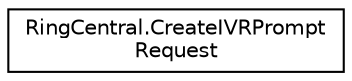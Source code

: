digraph "Graphical Class Hierarchy"
{
 // LATEX_PDF_SIZE
  edge [fontname="Helvetica",fontsize="10",labelfontname="Helvetica",labelfontsize="10"];
  node [fontname="Helvetica",fontsize="10",shape=record];
  rankdir="LR";
  Node0 [label="RingCentral.CreateIVRPrompt\lRequest",height=0.2,width=0.4,color="black", fillcolor="white", style="filled",URL="$classRingCentral_1_1CreateIVRPromptRequest.html",tooltip="Request body for operation createIVRPrompt"];
}
